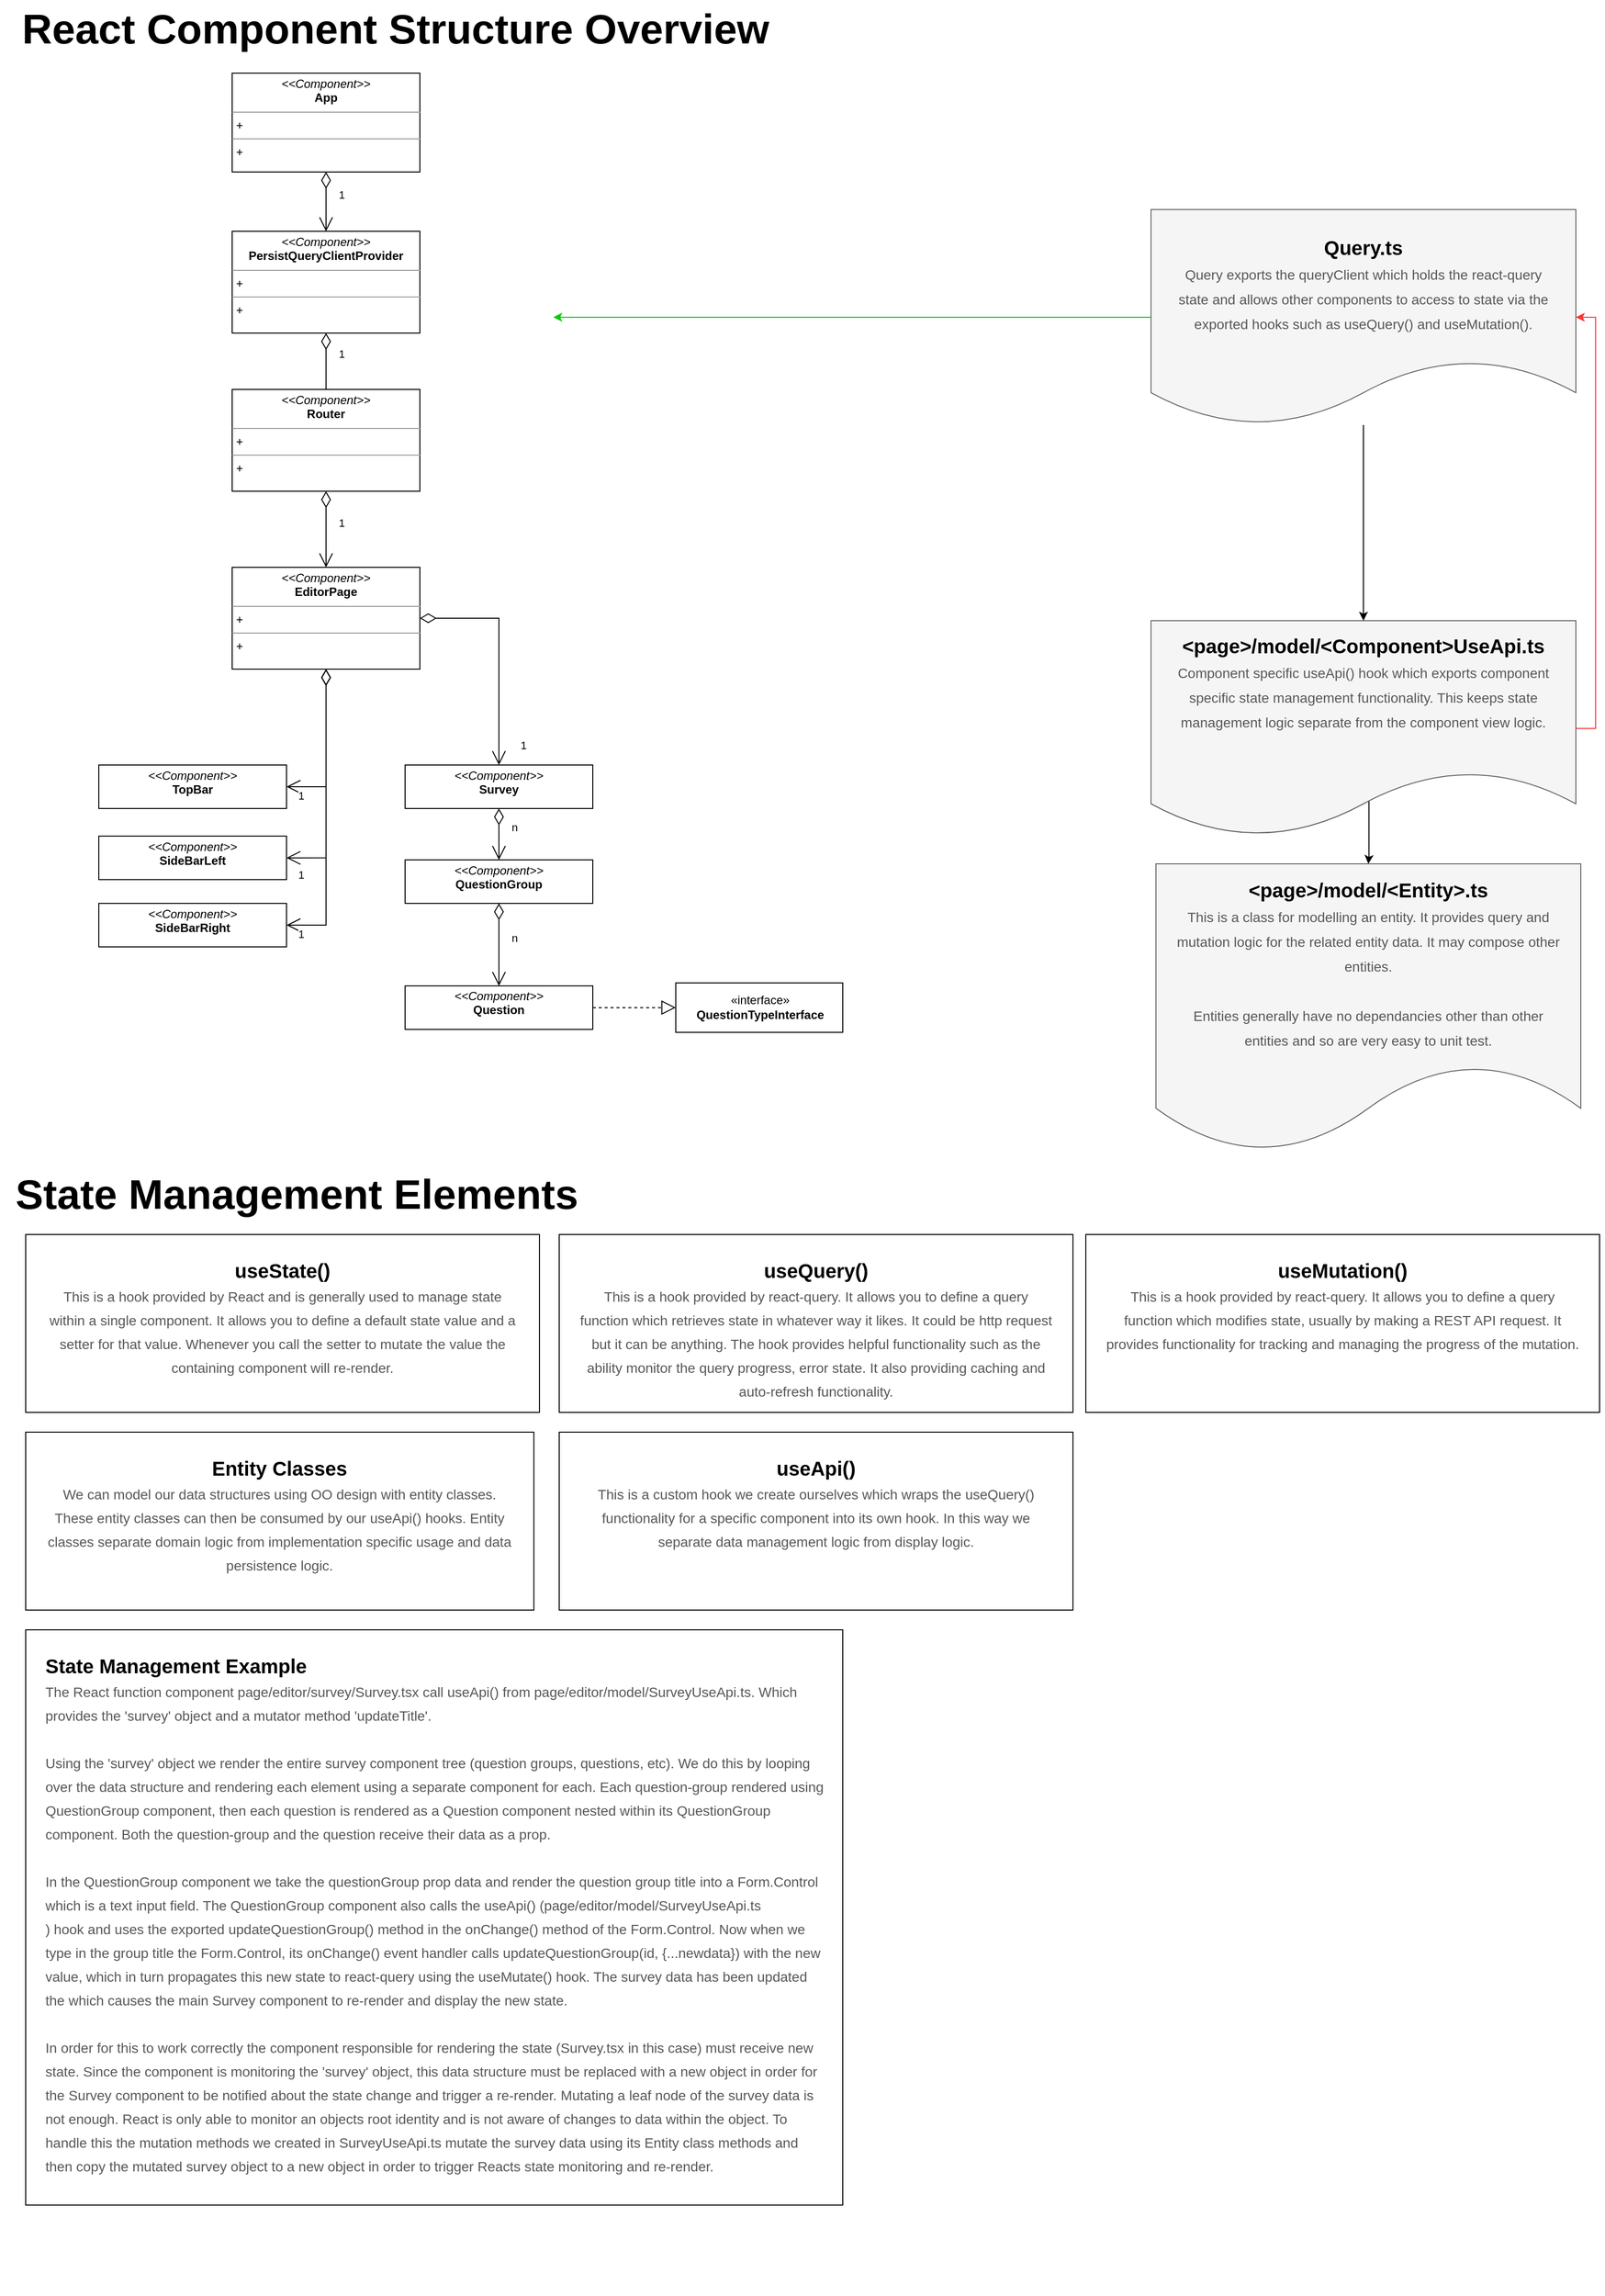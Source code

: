<mxfile version="20.5.3" type="github">
  <diagram id="gKHhVE1iPBJTauDnVtQz" name="Page-1">
    <mxGraphModel dx="1408" dy="747" grid="1" gridSize="20" guides="1" tooltips="1" connect="1" arrows="1" fold="1" page="1" pageScale="1" pageWidth="1654" pageHeight="2336" math="0" shadow="0">
      <root>
        <mxCell id="0" />
        <mxCell id="1" parent="0" />
        <mxCell id="FN8Ck3nnoSoxogU4fabU-40" style="edgeStyle=orthogonalEdgeStyle;rounded=0;orthogonalLoop=1;jettySize=auto;html=1;entryX=1;entryY=0.5;entryDx=0;entryDy=0;labelBackgroundColor=none;strokeColor=#00CC00;exitX=0;exitY=0.5;exitDx=0;exitDy=0;" parent="1" source="FN8Ck3nnoSoxogU4fabU-57" edge="1">
          <mxGeometry relative="1" as="geometry">
            <mxPoint x="560" y="327" as="targetPoint" />
          </mxGeometry>
        </mxCell>
        <mxCell id="jkbdHM3EtRgmcyWO4s81-94" value="React Component Structure Overview" style="text;html=1;align=center;verticalAlign=middle;resizable=0;points=[];autosize=1;strokeColor=none;fillColor=none;fontSize=42;fontStyle=1;rounded=0;" parent="1" vertex="1">
          <mxGeometry y="6" width="800" height="60" as="geometry" />
        </mxCell>
        <mxCell id="jkbdHM3EtRgmcyWO4s81-111" value="useApi()&lt;br style=&quot;font-size: 19px;&quot;&gt;&lt;font color=&quot;#575757&quot;&gt;&lt;span style=&quot;font-size: 14px; font-weight: 400;&quot;&gt;This is a custom hook we create ourselves which wraps the useQuery() functionality for a specific component into its own hook. In this way we separate&amp;nbsp;data management&amp;nbsp;logic from display logic.&lt;/span&gt;&lt;br&gt;&lt;/font&gt;" style="rounded=0;whiteSpace=wrap;html=1;labelPosition=center;verticalLabelPosition=middle;align=center;verticalAlign=top;fontStyle=1;fontSize=20;spacing=20;" parent="1" vertex="1">
          <mxGeometry x="566" y="1455" width="520" height="180" as="geometry" />
        </mxCell>
        <mxCell id="jkbdHM3EtRgmcyWO4s81-106" value="State Management Elements" style="text;html=1;align=center;verticalAlign=middle;resizable=0;points=[];autosize=1;strokeColor=none;fillColor=none;fontSize=42;fontStyle=1;rounded=0;" parent="1" vertex="1">
          <mxGeometry y="1185" width="600" height="60" as="geometry" />
        </mxCell>
        <mxCell id="jkbdHM3EtRgmcyWO4s81-109" value="useState()&lt;br style=&quot;font-size: 19px;&quot;&gt;&lt;font color=&quot;#575757&quot;&gt;&lt;span style=&quot;font-size: 14px; font-weight: 400;&quot;&gt;This is a hook provided by React and is generally used to manage state within a single component. It allows you to define a default state value and a setter for that value. Whenever you call the setter to mutate the value the containing component will re-render.&lt;/span&gt;&lt;br&gt;&lt;br&gt;&lt;br&gt;&lt;/font&gt;" style="rounded=0;whiteSpace=wrap;html=1;labelPosition=center;verticalLabelPosition=middle;align=center;verticalAlign=top;fontStyle=1;fontSize=20;spacing=20;" parent="1" vertex="1">
          <mxGeometry x="26" y="1255" width="520" height="180" as="geometry" />
        </mxCell>
        <mxCell id="jkbdHM3EtRgmcyWO4s81-110" value="useQuery()&lt;br style=&quot;font-size: 19px;&quot;&gt;&lt;font color=&quot;#575757&quot;&gt;&lt;span style=&quot;font-size: 14px; font-weight: 400;&quot;&gt;This is a hook provided by react-query. It allows you to define a query function which retrieves state in whatever way it likes. It could be http request but it can be anything. The hook provides helpful functionality such as the ability monitor the query progress, error state. It also providing caching and auto-refresh functionality.&lt;/span&gt;&lt;br&gt;&lt;/font&gt;" style="rounded=0;whiteSpace=wrap;html=1;labelPosition=center;verticalLabelPosition=middle;align=center;verticalAlign=top;fontStyle=1;fontSize=20;spacing=20;" parent="1" vertex="1">
          <mxGeometry x="566" y="1255" width="520" height="180" as="geometry" />
        </mxCell>
        <mxCell id="jkbdHM3EtRgmcyWO4s81-112" value="Entity Classes&lt;br style=&quot;font-size: 19px;&quot;&gt;&lt;font color=&quot;#575757&quot;&gt;&lt;span style=&quot;font-size: 14px; font-weight: 400;&quot;&gt;We can model our data structures using OO design with entity classes. These entity classes can then be consumed by our useApi() hooks. Entity classes separate&amp;nbsp;domain logic from implementation specific usage and data persistence&amp;nbsp;logic.&lt;/span&gt;&lt;br&gt;&lt;/font&gt;" style="rounded=0;whiteSpace=wrap;html=1;labelPosition=center;verticalLabelPosition=middle;align=center;verticalAlign=top;fontStyle=1;fontSize=20;spacing=20;" parent="1" vertex="1">
          <mxGeometry x="26.0" y="1455" width="514.36" height="180" as="geometry" />
        </mxCell>
        <mxCell id="jkbdHM3EtRgmcyWO4s81-120" value="State Management Example&lt;br style=&quot;font-size: 19px;&quot;&gt;&lt;font color=&quot;#575757&quot;&gt;&lt;span style=&quot;font-size: 14px; font-weight: 400;&quot;&gt;The React function component page/editor/survey/Survey.tsx call useApi() from page/editor/model/SurveyUseApi.ts. Which provides the &#39;survey&#39; object and a mutator method &#39;updateTitle&#39;.&lt;/span&gt;&lt;br&gt;&lt;br&gt;&lt;span style=&quot;font-size: 14px; font-weight: 400;&quot;&gt;Using the &#39;survey&#39; object we render the entire survey component tree (question groups, questions, etc). We do this by looping over the data structure and rendering each element using a separate&amp;nbsp;component for each. Each question-group rendered using QuestionGroup component, then each question is rendered as a Question component nested within its QuestionGroup component. Both the question-group and the question receive&amp;nbsp;their data as a prop. &lt;br&gt;&lt;br&gt;In the QuestionGroup component we take the questionGroup prop data and render the question group title into a Form.Control which is a text input field. The QuestionGroup component also calls the useApi() (&lt;/span&gt;&lt;/font&gt;&lt;span style=&quot;color: rgb(87, 87, 87); font-size: 14px; font-weight: 400;&quot;&gt;page/editor/model/SurveyUseApi.ts&lt;/span&gt;&lt;font color=&quot;#575757&quot;&gt;&lt;span style=&quot;font-size: 14px; font-weight: 400;&quot;&gt;&lt;br&gt;) hook and uses the exported updateQuestionGroup() method in the onChange() method of the&amp;nbsp;&lt;/span&gt;&lt;/font&gt;&lt;span style=&quot;color: rgb(87, 87, 87); font-size: 14px; font-weight: 400;&quot;&gt;Form.Control. Now when we type in the group title the Form.Control, its&amp;nbsp;&lt;/span&gt;&lt;span style=&quot;color: rgb(87, 87, 87); font-size: 14px; font-weight: 400;&quot;&gt;onChange() event handler calls&amp;nbsp;&lt;/span&gt;&lt;font color=&quot;#575757&quot;&gt;&lt;span style=&quot;font-size: 14px; font-weight: 400;&quot;&gt;updateQuestionGroup(id, {...newdata}) with the new value, which in turn propagates&amp;nbsp;this new state to react-query using the useMutate() hook. The survey data has been updated the which causes the main Survey component to re-render and display the new state.&lt;/span&gt;&lt;br&gt;&lt;br&gt;&lt;span style=&quot;font-size: 14px; font-weight: 400;&quot;&gt;In order for this to work correctly the component responsible for rendering the state (Survey.tsx in this case) must receive&amp;nbsp;new state. Since the component is monitoring the &#39;survey&#39; object, this data structure must be replaced with a new object in order for the Survey component to be notified about the state change and trigger a re-render. Mutating a leaf node of the survey data is not enough. React is only able to monitor an objects root identity and is not aware of changes to data within the object. To handle this the mutation methods we created in&amp;nbsp;&lt;/span&gt;&lt;/font&gt;&lt;span style=&quot;color: rgb(87, 87, 87); font-size: 14px; font-weight: 400;&quot;&gt;SurveyUseApi.ts mutate the survey data using its Entity class methods and then copy the mutated survey object to a new object in order to trigger Reacts state monitoring and re-render.&lt;/span&gt;&lt;font color=&quot;#575757&quot;&gt;&lt;br&gt;&lt;br&gt;&lt;br&gt;&lt;br&gt;&lt;br&gt;&lt;br&gt;&lt;/font&gt;" style="rounded=0;whiteSpace=wrap;html=1;labelPosition=center;verticalLabelPosition=middle;align=left;verticalAlign=top;fontStyle=1;fontSize=20;perimeterSpacing=0;spacing=20;" parent="1" vertex="1">
          <mxGeometry x="26" y="1655" width="827" height="582" as="geometry" />
        </mxCell>
        <mxCell id="FN8Ck3nnoSoxogU4fabU-20" style="edgeStyle=orthogonalEdgeStyle;rounded=0;orthogonalLoop=1;jettySize=auto;html=1;entryX=0.5;entryY=0;entryDx=0;entryDy=0;exitX=0.513;exitY=0.836;exitDx=0;exitDy=0;exitPerimeter=0;" parent="1" source="FN8Ck3nnoSoxogU4fabU-52" target="FN8Ck3nnoSoxogU4fabU-58" edge="1">
          <mxGeometry relative="1" as="geometry">
            <mxPoint x="1372" y="827.06" as="sourcePoint" />
            <mxPoint x="1372" y="894.7" as="targetPoint" />
          </mxGeometry>
        </mxCell>
        <mxCell id="FN8Ck3nnoSoxogU4fabU-42" style="edgeStyle=orthogonalEdgeStyle;rounded=0;orthogonalLoop=1;jettySize=auto;html=1;entryX=1;entryY=0.5;entryDx=0;entryDy=0;fontSize=14;exitX=1;exitY=0.5;exitDx=0;exitDy=0;fontColor=#FF3333;strokeColor=#FF3333;" parent="1" source="FN8Ck3nnoSoxogU4fabU-52" target="FN8Ck3nnoSoxogU4fabU-57" edge="1">
          <mxGeometry relative="1" as="geometry" />
        </mxCell>
        <mxCell id="FN8Ck3nnoSoxogU4fabU-51" value="useMutation()&lt;br style=&quot;font-size: 19px;&quot;&gt;&lt;font color=&quot;#575757&quot;&gt;&lt;span style=&quot;font-size: 14px; font-weight: 400;&quot;&gt;This is a hook provided by react-query. It allows you to define a query function which modifies state, usually by making a REST API request. It provides functionality for tracking and managing the progress of the mutation.&lt;/span&gt;&lt;br&gt;&lt;/font&gt;" style="rounded=0;whiteSpace=wrap;html=1;labelPosition=center;verticalLabelPosition=middle;align=center;verticalAlign=top;fontStyle=1;fontSize=20;spacing=20;" parent="1" vertex="1">
          <mxGeometry x="1099" y="1255" width="520" height="180" as="geometry" />
        </mxCell>
        <mxCell id="FN8Ck3nnoSoxogU4fabU-52" value="&lt;span style=&quot;color: rgb(0, 0, 0); font-family: Helvetica; font-size: 20px; font-weight: 700;&quot;&gt;&amp;lt;page&amp;gt;/model/&amp;lt;Component&amp;gt;UseApi.ts&lt;/span&gt;&lt;br style=&quot;color: rgb(0, 0, 0); font-family: Helvetica; font-weight: 700; font-size: 19px;&quot;&gt;&lt;font style=&quot;font-family: Helvetica; font-size: 20px; font-weight: 700;&quot; color=&quot;#575757&quot;&gt;&lt;span style=&quot;font-size: 14px; font-weight: 400;&quot;&gt;Component specific useApi() hook which exports component specific state management&amp;nbsp;functionality. This keeps state management&amp;nbsp;logic separate&amp;nbsp;from the component view logic.&lt;/span&gt;&lt;br&gt;&lt;br&gt;&lt;/font&gt;" style="shape=document;whiteSpace=wrap;html=1;boundedLbl=1;fontFamily=Courier New;fontSize=15;fontColor=#333333;spacing=20;fillColor=#f5f5f5;strokeColor=#666666;" parent="1" vertex="1">
          <mxGeometry x="1165" y="634" width="430" height="217.94" as="geometry" />
        </mxCell>
        <mxCell id="FN8Ck3nnoSoxogU4fabU-60" style="edgeStyle=orthogonalEdgeStyle;rounded=0;orthogonalLoop=1;jettySize=auto;html=1;entryX=0.5;entryY=0;entryDx=0;entryDy=0;strokeColor=#000000;fontFamily=Courier New;fontSize=15;fontColor=#000000;" parent="1" source="FN8Ck3nnoSoxogU4fabU-57" target="FN8Ck3nnoSoxogU4fabU-52" edge="1">
          <mxGeometry relative="1" as="geometry" />
        </mxCell>
        <mxCell id="FN8Ck3nnoSoxogU4fabU-57" value="&lt;span style=&quot;color: rgb(0, 0, 0); font-family: Helvetica; font-size: 20px; font-weight: 700;&quot;&gt;Query.ts&lt;/span&gt;&lt;br style=&quot;color: rgb(0, 0, 0); font-family: Helvetica; font-weight: 700; font-size: 19px;&quot;&gt;&lt;font style=&quot;font-family: Helvetica; font-size: 20px; font-weight: 700;&quot; color=&quot;#575757&quot;&gt;&lt;span style=&quot;font-size: 14px; font-weight: 400;&quot;&gt;Query exports the queryClient which holds the react-query state and allows other components to access to state via the exported hooks such as useQuery() and useMutation().&lt;/span&gt;&lt;/font&gt;&lt;font style=&quot;font-family: Helvetica; font-size: 20px; font-weight: 700;&quot; color=&quot;#575757&quot;&gt;&lt;br&gt;&lt;/font&gt;" style="shape=document;whiteSpace=wrap;html=1;boundedLbl=1;fontFamily=Courier New;fontSize=15;fontColor=#333333;spacing=20;fillColor=#f5f5f5;strokeColor=#666666;" parent="1" vertex="1">
          <mxGeometry x="1165" y="218.03" width="430" height="217.94" as="geometry" />
        </mxCell>
        <mxCell id="FN8Ck3nnoSoxogU4fabU-58" value="&lt;span style=&quot;color: rgb(0, 0, 0); font-family: Helvetica; font-size: 20px; font-weight: 700;&quot;&gt;&amp;lt;page&amp;gt;/model/&amp;lt;Entity&amp;gt;.ts&lt;/span&gt;&lt;br style=&quot;color: rgb(0, 0, 0); font-family: Helvetica; font-weight: 700; font-size: 19px;&quot;&gt;&lt;font style=&quot;font-family: Helvetica; font-size: 20px; font-weight: 700;&quot; color=&quot;#575757&quot;&gt;&lt;span style=&quot;font-size: 14px; font-weight: 400;&quot;&gt;This is a class for modelling an entity. It provides query and mutation logic for the related entity data. It may compose other entities.&lt;br&gt;&lt;br&gt;Entities generally&amp;nbsp;have no dependancies other than other entities and so are very easy to unit test.&lt;/span&gt;&lt;/font&gt;&lt;font style=&quot;font-family: Helvetica; font-size: 20px; font-weight: 700;&quot; color=&quot;#575757&quot;&gt;&lt;br&gt;&lt;/font&gt;" style="shape=document;whiteSpace=wrap;html=1;boundedLbl=1;fontFamily=Courier New;fontSize=15;fontColor=#333333;spacing=20;fillColor=#f5f5f5;strokeColor=#666666;" parent="1" vertex="1">
          <mxGeometry x="1170" y="880" width="430" height="290.94" as="geometry" />
        </mxCell>
        <mxCell id="-dQODk_kFmiYLRuxT_So-1" value="&lt;div&gt;1&lt;/div&gt;" style="endArrow=open;html=1;endSize=12;startArrow=diamondThin;startSize=14;startFill=0;edgeStyle=orthogonalEdgeStyle;align=left;verticalAlign=bottom;rounded=0;entryX=0.5;entryY=0;entryDx=0;entryDy=0;exitX=0.5;exitY=1;exitDx=0;exitDy=0;" parent="1" source="WFzyRqZtoB-0MjAKmUww-7" target="WFzyRqZtoB-0MjAKmUww-9" edge="1">
          <mxGeometry x="0.054" y="11" relative="1" as="geometry">
            <mxPoint x="330" y="192" as="sourcePoint" />
            <mxPoint x="330" y="247" as="targetPoint" />
            <mxPoint as="offset" />
          </mxGeometry>
        </mxCell>
        <mxCell id="-dQODk_kFmiYLRuxT_So-3" value="&lt;div&gt;1&lt;/div&gt;" style="endArrow=open;html=1;endSize=12;startArrow=diamondThin;startSize=14;startFill=0;edgeStyle=orthogonalEdgeStyle;align=left;verticalAlign=bottom;rounded=0;entryX=0.5;entryY=0;entryDx=0;entryDy=0;exitX=0.5;exitY=1;exitDx=0;exitDy=0;" parent="1" source="WFzyRqZtoB-0MjAKmUww-10" edge="1">
          <mxGeometry x="0.054" y="11" relative="1" as="geometry">
            <mxPoint x="330" y="579" as="sourcePoint" />
            <mxPoint x="330" y="580" as="targetPoint" />
            <mxPoint as="offset" />
          </mxGeometry>
        </mxCell>
        <mxCell id="-dQODk_kFmiYLRuxT_So-4" value="&lt;div&gt;1&lt;/div&gt;" style="endArrow=open;html=1;endSize=12;startArrow=diamondThin;startSize=14;startFill=0;edgeStyle=orthogonalEdgeStyle;align=left;verticalAlign=bottom;rounded=0;exitX=0.5;exitY=1;exitDx=0;exitDy=0;entryX=1;entryY=0.5;entryDx=0;entryDy=0;" parent="1" source="WFzyRqZtoB-0MjAKmUww-12" target="WFzyRqZtoB-0MjAKmUww-14" edge="1">
          <mxGeometry x="0.874" y="18" relative="1" as="geometry">
            <mxPoint x="330" y="680" as="sourcePoint" />
            <mxPoint x="120" y="680" as="targetPoint" />
            <mxPoint as="offset" />
          </mxGeometry>
        </mxCell>
        <mxCell id="-dQODk_kFmiYLRuxT_So-5" value="1" style="endArrow=open;html=1;endSize=12;startArrow=diamondThin;startSize=14;startFill=0;edgeStyle=orthogonalEdgeStyle;align=left;verticalAlign=bottom;rounded=0;entryX=1;entryY=0.5;entryDx=0;entryDy=0;exitX=0.5;exitY=1;exitDx=0;exitDy=0;" parent="1" source="WFzyRqZtoB-0MjAKmUww-12" target="WFzyRqZtoB-0MjAKmUww-15" edge="1">
          <mxGeometry x="0.914" y="26" relative="1" as="geometry">
            <mxPoint x="330" y="680" as="sourcePoint" />
            <mxPoint x="292" y="856" as="targetPoint" />
            <mxPoint as="offset" />
          </mxGeometry>
        </mxCell>
        <mxCell id="-dQODk_kFmiYLRuxT_So-7" value="&lt;div&gt;1&lt;/div&gt;" style="endArrow=open;html=1;endSize=12;startArrow=diamondThin;startSize=14;startFill=0;edgeStyle=orthogonalEdgeStyle;align=left;verticalAlign=bottom;rounded=0;entryX=0.5;entryY=0;entryDx=0;entryDy=0;exitX=1;exitY=0.5;exitDx=0;exitDy=0;" parent="1" source="WFzyRqZtoB-0MjAKmUww-12" target="WFzyRqZtoB-0MjAKmUww-18" edge="1">
          <mxGeometry x="0.905" y="20" relative="1" as="geometry">
            <mxPoint x="330" y="680" as="sourcePoint" />
            <mxPoint x="636" y="856" as="targetPoint" />
            <mxPoint as="offset" />
          </mxGeometry>
        </mxCell>
        <mxCell id="-dQODk_kFmiYLRuxT_So-8" value="n" style="endArrow=open;html=1;endSize=12;startArrow=diamondThin;startSize=14;startFill=0;edgeStyle=orthogonalEdgeStyle;align=left;verticalAlign=bottom;rounded=0;entryX=0.5;entryY=0;entryDx=0;entryDy=0;exitX=0.5;exitY=1;exitDx=0;exitDy=0;" parent="1" source="WFzyRqZtoB-0MjAKmUww-18" target="WFzyRqZtoB-0MjAKmUww-19" edge="1">
          <mxGeometry x="0.054" y="11" relative="1" as="geometry">
            <mxPoint x="676" y="896" as="sourcePoint" />
            <mxPoint x="675.99" y="940" as="targetPoint" />
            <mxPoint as="offset" />
          </mxGeometry>
        </mxCell>
        <mxCell id="-dQODk_kFmiYLRuxT_So-10" value="n" style="endArrow=open;html=1;endSize=12;startArrow=diamondThin;startSize=14;startFill=0;edgeStyle=orthogonalEdgeStyle;align=left;verticalAlign=bottom;rounded=0;entryX=0.5;entryY=0;entryDx=0;entryDy=0;exitX=0.5;exitY=1;exitDx=0;exitDy=0;" parent="1" source="WFzyRqZtoB-0MjAKmUww-19" target="WFzyRqZtoB-0MjAKmUww-20" edge="1">
          <mxGeometry x="0.054" y="11" relative="1" as="geometry">
            <mxPoint x="675.99" y="985" as="sourcePoint" />
            <mxPoint x="675.99" y="1023" as="targetPoint" />
            <mxPoint as="offset" />
          </mxGeometry>
        </mxCell>
        <mxCell id="-dQODk_kFmiYLRuxT_So-12" value="&lt;div&gt;1&lt;/div&gt;" style="endArrow=open;html=1;endSize=12;startArrow=diamondThin;startSize=14;startFill=0;edgeStyle=orthogonalEdgeStyle;align=left;verticalAlign=bottom;rounded=0;entryX=1;entryY=0.5;entryDx=0;entryDy=0;exitX=0.5;exitY=1;exitDx=0;exitDy=0;" parent="1" source="WFzyRqZtoB-0MjAKmUww-12" target="WFzyRqZtoB-0MjAKmUww-16" edge="1">
          <mxGeometry x="0.933" y="18" relative="1" as="geometry">
            <mxPoint x="330" y="680" as="sourcePoint" />
            <mxPoint x="472" y="856" as="targetPoint" />
            <mxPoint as="offset" />
          </mxGeometry>
        </mxCell>
        <mxCell id="-dQODk_kFmiYLRuxT_So-13" value="&lt;div&gt;«interface»&lt;/div&gt;&lt;div&gt;&lt;b&gt;QuestionTypeInterface&lt;/b&gt;&lt;br&gt;&lt;b&gt;&lt;/b&gt;&lt;/div&gt;" style="html=1;" parent="1" vertex="1">
          <mxGeometry x="684" y="1000.47" width="169" height="50" as="geometry" />
        </mxCell>
        <mxCell id="-dQODk_kFmiYLRuxT_So-14" value="" style="endArrow=block;dashed=1;endFill=0;endSize=12;html=1;rounded=0;exitX=1;exitY=0.5;exitDx=0;exitDy=0;entryX=0;entryY=0.5;entryDx=0;entryDy=0;" parent="1" source="WFzyRqZtoB-0MjAKmUww-20" target="-dQODk_kFmiYLRuxT_So-13" edge="1">
          <mxGeometry width="160" relative="1" as="geometry">
            <mxPoint x="755.98" y="1041.825" as="sourcePoint" />
            <mxPoint x="1019" y="1057" as="targetPoint" />
          </mxGeometry>
        </mxCell>
        <mxCell id="WFzyRqZtoB-0MjAKmUww-7" value="&lt;p style=&quot;margin:0px;margin-top:4px;text-align:center;&quot;&gt;&lt;i&gt;&amp;lt;&amp;lt;Component&amp;gt;&amp;gt;&lt;/i&gt;&lt;br&gt;&lt;b&gt;App&lt;/b&gt;&lt;br&gt;&lt;/p&gt;&lt;hr size=&quot;1&quot;&gt;&lt;p style=&quot;margin:0px;margin-left:4px;&quot;&gt;+ &lt;br&gt;&lt;/p&gt;&lt;hr size=&quot;1&quot;&gt;&lt;p style=&quot;margin:0px;margin-left:4px;&quot;&gt;+ &lt;br&gt;&lt;/p&gt;" style="verticalAlign=top;align=left;overflow=fill;fontSize=12;fontFamily=Helvetica;html=1;rounded=0;sketch=0;" vertex="1" parent="1">
          <mxGeometry x="235" y="80" width="190" height="100" as="geometry" />
        </mxCell>
        <mxCell id="WFzyRqZtoB-0MjAKmUww-9" value="&lt;p style=&quot;margin:0px;margin-top:4px;text-align:center;&quot;&gt;&lt;i&gt;&amp;lt;&amp;lt;Component&amp;gt;&amp;gt;&lt;/i&gt;&lt;br&gt;&lt;b&gt;PersistQueryClientProvider&lt;/b&gt;&lt;br&gt;&lt;/p&gt;&lt;hr size=&quot;1&quot;&gt;&lt;p style=&quot;margin:0px;margin-left:4px;&quot;&gt;+ &lt;br&gt;&lt;/p&gt;&lt;hr size=&quot;1&quot;&gt;&lt;p style=&quot;margin:0px;margin-left:4px;&quot;&gt;+ &lt;br&gt;&lt;/p&gt;" style="verticalAlign=top;align=left;overflow=fill;fontSize=12;fontFamily=Helvetica;html=1;rounded=0;sketch=0;" vertex="1" parent="1">
          <mxGeometry x="235" y="240" width="190" height="103" as="geometry" />
        </mxCell>
        <mxCell id="WFzyRqZtoB-0MjAKmUww-10" value="&lt;p style=&quot;margin:0px;margin-top:4px;text-align:center;&quot;&gt;&lt;i&gt;&amp;lt;&amp;lt;Component&amp;gt;&amp;gt;&lt;/i&gt;&lt;br&gt;&lt;b&gt;Router&lt;/b&gt;&lt;br&gt;&lt;/p&gt;&lt;hr size=&quot;1&quot;&gt;&lt;p style=&quot;margin:0px;margin-left:4px;&quot;&gt;+ &lt;br&gt;&lt;/p&gt;&lt;hr size=&quot;1&quot;&gt;&lt;p style=&quot;margin:0px;margin-left:4px;&quot;&gt;+ &lt;br&gt;&lt;/p&gt;" style="verticalAlign=top;align=left;overflow=fill;fontSize=12;fontFamily=Helvetica;html=1;rounded=0;sketch=0;" vertex="1" parent="1">
          <mxGeometry x="235" y="400" width="190" height="103" as="geometry" />
        </mxCell>
        <mxCell id="WFzyRqZtoB-0MjAKmUww-11" value="1" style="endArrow=none;html=1;endSize=12;startArrow=diamondThin;startSize=14;startFill=0;edgeStyle=orthogonalEdgeStyle;align=left;verticalAlign=bottom;rounded=0;entryX=0.5;entryY=0;entryDx=0;entryDy=0;exitX=0.5;exitY=1;exitDx=0;exitDy=0;" edge="1" parent="1" source="WFzyRqZtoB-0MjAKmUww-9" target="WFzyRqZtoB-0MjAKmUww-10">
          <mxGeometry x="0.054" y="11" relative="1" as="geometry">
            <mxPoint x="330" y="321.03" as="sourcePoint" />
            <mxPoint x="330" y="459" as="targetPoint" />
            <mxPoint as="offset" />
          </mxGeometry>
        </mxCell>
        <mxCell id="WFzyRqZtoB-0MjAKmUww-12" value="&lt;p style=&quot;margin:0px;margin-top:4px;text-align:center;&quot;&gt;&lt;i&gt;&amp;lt;&amp;lt;Component&amp;gt;&amp;gt;&lt;/i&gt;&lt;br&gt;&lt;b&gt;EditorPage&lt;/b&gt;&lt;br&gt;&lt;/p&gt;&lt;hr size=&quot;1&quot;&gt;&lt;p style=&quot;margin:0px;margin-left:4px;&quot;&gt;+ &lt;br&gt;&lt;/p&gt;&lt;hr size=&quot;1&quot;&gt;&lt;p style=&quot;margin:0px;margin-left:4px;&quot;&gt;+ &lt;br&gt;&lt;/p&gt;" style="verticalAlign=top;align=left;overflow=fill;fontSize=12;fontFamily=Helvetica;html=1;rounded=0;sketch=0;" vertex="1" parent="1">
          <mxGeometry x="235" y="580" width="190" height="103" as="geometry" />
        </mxCell>
        <mxCell id="WFzyRqZtoB-0MjAKmUww-14" value="&lt;p style=&quot;margin:0px;margin-top:4px;text-align:center;&quot;&gt;&lt;i&gt;&amp;lt;&amp;lt;Component&amp;gt;&amp;gt;&lt;/i&gt;&lt;br&gt;&lt;b&gt;TopBar&lt;/b&gt;&lt;br&gt;&lt;/p&gt;&lt;div&gt;&lt;br&gt;&lt;/div&gt;&lt;div&gt;&lt;br&gt;&lt;/div&gt;" style="verticalAlign=top;align=left;overflow=fill;fontSize=12;fontFamily=Helvetica;html=1;rounded=0;sketch=0;" vertex="1" parent="1">
          <mxGeometry x="100" y="780" width="190" height="44" as="geometry" />
        </mxCell>
        <mxCell id="WFzyRqZtoB-0MjAKmUww-15" value="&lt;p style=&quot;margin:0px;margin-top:4px;text-align:center;&quot;&gt;&lt;i&gt;&amp;lt;&amp;lt;Component&amp;gt;&amp;gt;&lt;/i&gt;&lt;br&gt;&lt;b&gt;SideBarLeft&lt;/b&gt;&lt;br&gt;&lt;/p&gt;&lt;div&gt;&lt;br&gt;&lt;/div&gt;&lt;div&gt;&lt;br&gt;&lt;/div&gt;" style="verticalAlign=top;align=left;overflow=fill;fontSize=12;fontFamily=Helvetica;html=1;rounded=0;sketch=0;" vertex="1" parent="1">
          <mxGeometry x="100" y="851.94" width="190" height="44" as="geometry" />
        </mxCell>
        <mxCell id="WFzyRqZtoB-0MjAKmUww-16" value="&lt;p style=&quot;margin:0px;margin-top:4px;text-align:center;&quot;&gt;&lt;i&gt;&amp;lt;&amp;lt;Component&amp;gt;&amp;gt;&lt;/i&gt;&lt;br&gt;&lt;b&gt;SideBarRight&lt;/b&gt;&lt;br&gt;&lt;/p&gt;&lt;div&gt;&lt;br&gt;&lt;/div&gt;&lt;div&gt;&lt;br&gt;&lt;/div&gt;" style="verticalAlign=top;align=left;overflow=fill;fontSize=12;fontFamily=Helvetica;html=1;rounded=0;sketch=0;" vertex="1" parent="1">
          <mxGeometry x="100" y="920" width="190" height="44" as="geometry" />
        </mxCell>
        <mxCell id="WFzyRqZtoB-0MjAKmUww-18" value="&lt;p style=&quot;margin:0px;margin-top:4px;text-align:center;&quot;&gt;&lt;i&gt;&amp;lt;&amp;lt;Component&amp;gt;&amp;gt;&lt;/i&gt;&lt;br&gt;&lt;b&gt;Survey&lt;/b&gt;&lt;br&gt;&lt;/p&gt;&lt;div&gt;&lt;br&gt;&lt;/div&gt;&lt;div&gt;&lt;br&gt;&lt;/div&gt;" style="verticalAlign=top;align=left;overflow=fill;fontSize=12;fontFamily=Helvetica;html=1;rounded=0;sketch=0;" vertex="1" parent="1">
          <mxGeometry x="410" y="780" width="190" height="44" as="geometry" />
        </mxCell>
        <mxCell id="WFzyRqZtoB-0MjAKmUww-19" value="&lt;p style=&quot;margin:0px;margin-top:4px;text-align:center;&quot;&gt;&lt;i&gt;&amp;lt;&amp;lt;Component&amp;gt;&amp;gt;&lt;/i&gt;&lt;br&gt;&lt;b&gt;QuestionGroup&lt;/b&gt;&lt;br&gt;&lt;/p&gt;&lt;div&gt;&lt;br&gt;&lt;/div&gt;&lt;div&gt;&lt;br&gt;&lt;/div&gt;" style="verticalAlign=top;align=left;overflow=fill;fontSize=12;fontFamily=Helvetica;html=1;rounded=0;sketch=0;" vertex="1" parent="1">
          <mxGeometry x="410" y="876" width="190" height="44" as="geometry" />
        </mxCell>
        <mxCell id="WFzyRqZtoB-0MjAKmUww-20" value="&lt;p style=&quot;margin:0px;margin-top:4px;text-align:center;&quot;&gt;&lt;i&gt;&amp;lt;&amp;lt;Component&amp;gt;&amp;gt;&lt;/i&gt;&lt;br&gt;&lt;b&gt;Question&lt;/b&gt;&lt;br&gt;&lt;/p&gt;&lt;div&gt;&lt;br&gt;&lt;/div&gt;&lt;div&gt;&lt;br&gt;&lt;/div&gt;" style="verticalAlign=top;align=left;overflow=fill;fontSize=12;fontFamily=Helvetica;html=1;rounded=0;sketch=0;" vertex="1" parent="1">
          <mxGeometry x="410" y="1003.47" width="190" height="44" as="geometry" />
        </mxCell>
      </root>
    </mxGraphModel>
  </diagram>
</mxfile>
